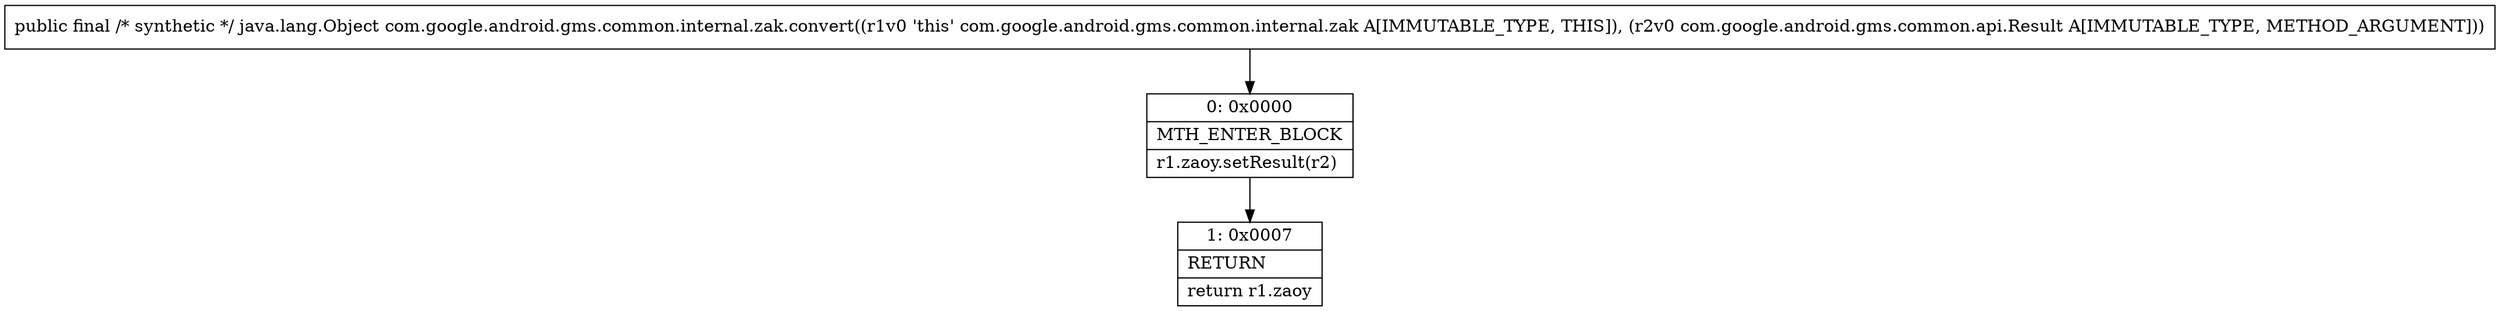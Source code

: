 digraph "CFG forcom.google.android.gms.common.internal.zak.convert(Lcom\/google\/android\/gms\/common\/api\/Result;)Ljava\/lang\/Object;" {
Node_0 [shape=record,label="{0\:\ 0x0000|MTH_ENTER_BLOCK\l|r1.zaoy.setResult(r2)\l}"];
Node_1 [shape=record,label="{1\:\ 0x0007|RETURN\l|return r1.zaoy\l}"];
MethodNode[shape=record,label="{public final \/* synthetic *\/ java.lang.Object com.google.android.gms.common.internal.zak.convert((r1v0 'this' com.google.android.gms.common.internal.zak A[IMMUTABLE_TYPE, THIS]), (r2v0 com.google.android.gms.common.api.Result A[IMMUTABLE_TYPE, METHOD_ARGUMENT])) }"];
MethodNode -> Node_0;
Node_0 -> Node_1;
}

